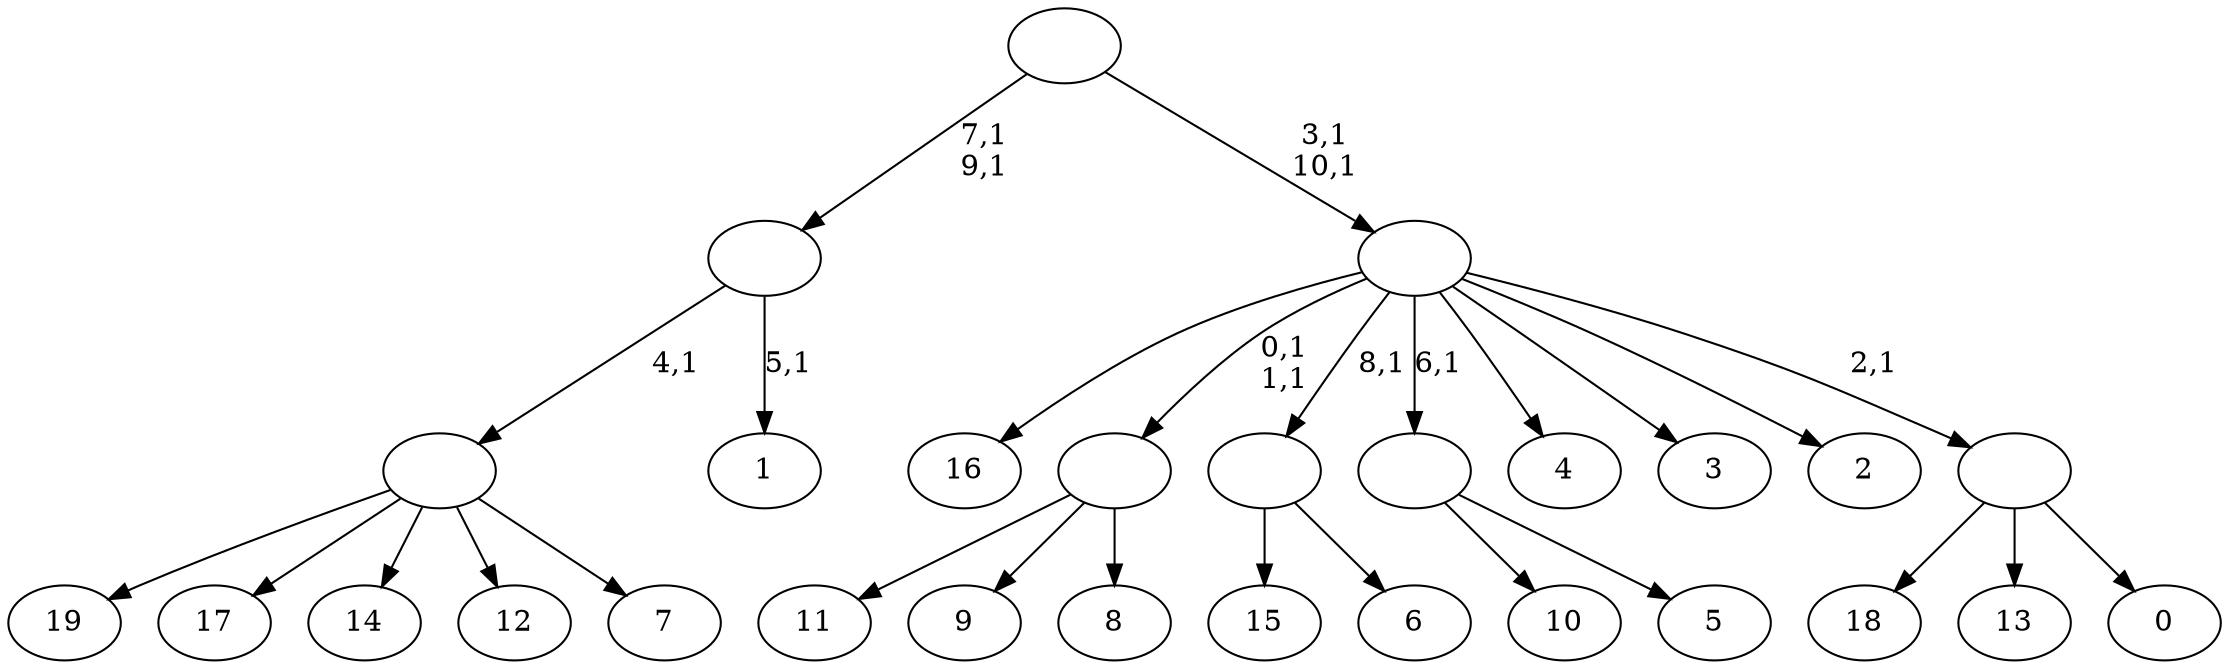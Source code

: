 digraph T {
	31 [label="19"]
	30 [label="18"]
	29 [label="17"]
	28 [label="16"]
	27 [label="15"]
	26 [label="14"]
	25 [label="13"]
	24 [label="12"]
	23 [label="11"]
	22 [label="10"]
	21 [label="9"]
	20 [label="8"]
	19 [label=""]
	17 [label="7"]
	16 [label=""]
	15 [label="6"]
	14 [label=""]
	13 [label="5"]
	12 [label=""]
	11 [label="4"]
	10 [label="3"]
	9 [label="2"]
	8 [label="1"]
	6 [label=""]
	4 [label="0"]
	3 [label=""]
	2 [label=""]
	0 [label=""]
	19 -> 23 [label=""]
	19 -> 21 [label=""]
	19 -> 20 [label=""]
	16 -> 31 [label=""]
	16 -> 29 [label=""]
	16 -> 26 [label=""]
	16 -> 24 [label=""]
	16 -> 17 [label=""]
	14 -> 27 [label=""]
	14 -> 15 [label=""]
	12 -> 22 [label=""]
	12 -> 13 [label=""]
	6 -> 8 [label="5,1"]
	6 -> 16 [label="4,1"]
	3 -> 30 [label=""]
	3 -> 25 [label=""]
	3 -> 4 [label=""]
	2 -> 19 [label="0,1\n1,1"]
	2 -> 28 [label=""]
	2 -> 14 [label="8,1"]
	2 -> 12 [label="6,1"]
	2 -> 11 [label=""]
	2 -> 10 [label=""]
	2 -> 9 [label=""]
	2 -> 3 [label="2,1"]
	0 -> 2 [label="3,1\n10,1"]
	0 -> 6 [label="7,1\n9,1"]
}

